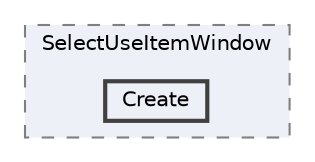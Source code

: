 digraph "003_Item/Window/SelectUseItemWindow/Create"
{
 // LATEX_PDF_SIZE
  bgcolor="transparent";
  edge [fontname=Helvetica,fontsize=10,labelfontname=Helvetica,labelfontsize=10];
  node [fontname=Helvetica,fontsize=10,shape=box,height=0.2,width=0.4];
  compound=true
  subgraph clusterdir_75dc590d4c53ee23d2cd7c4949ca2af0 {
    graph [ bgcolor="#edf0f7", pencolor="grey50", label="SelectUseItemWindow", fontname=Helvetica,fontsize=10 style="filled,dashed", URL="dir_75dc590d4c53ee23d2cd7c4949ca2af0.html",tooltip=""]
  dir_3426cc947afdd958bd8486e444c2cbbd [label="Create", fillcolor="#edf0f7", color="grey25", style="filled,bold", URL="dir_3426cc947afdd958bd8486e444c2cbbd.html",tooltip=""];
  }
}
